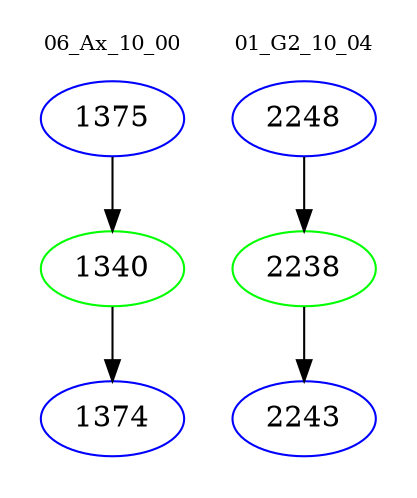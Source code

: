 digraph{
subgraph cluster_0 {
color = white
label = "06_Ax_10_00";
fontsize=10;
T0_1375 [label="1375", color="blue"]
T0_1375 -> T0_1340 [color="black"]
T0_1340 [label="1340", color="green"]
T0_1340 -> T0_1374 [color="black"]
T0_1374 [label="1374", color="blue"]
}
subgraph cluster_1 {
color = white
label = "01_G2_10_04";
fontsize=10;
T1_2248 [label="2248", color="blue"]
T1_2248 -> T1_2238 [color="black"]
T1_2238 [label="2238", color="green"]
T1_2238 -> T1_2243 [color="black"]
T1_2243 [label="2243", color="blue"]
}
}
